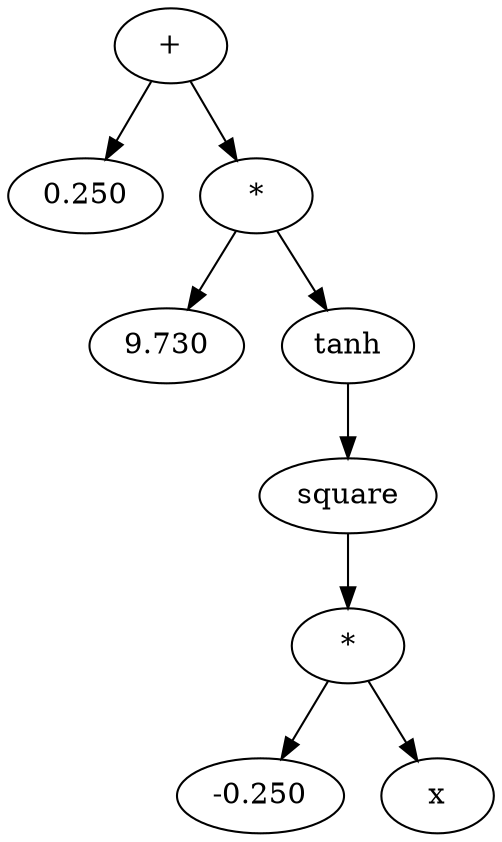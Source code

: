 digraph{

# Graph style
"ordering"="out"
"rankdir"="TD"

#########
# Nodes #
#########

"+(Float((0, 1, -2, 1), 53), *(Float((0, 2738751523394683, -48, 52), 53), tanh(square(*(Float((1, 1, -2, 1), 53), Symbol(x))))))_()" ["color"="black", "label"="+", "shape"="ellipse"];
"Float((0, 1, -2, 1), 53)_(0,)" ["color"="black", "label"="0.250", "shape"="ellipse"];
"*(Float((0, 2738751523394683, -48, 52), 53), tanh(square(*(Float((1, 1, -2, 1), 53), Symbol(x)))))_(1,)" ["color"="black", "label"="*", "shape"="ellipse"];
"Float((0, 2738751523394683, -48, 52), 53)_(1, 0)" ["color"="black", "label"="9.730", "shape"="ellipse"];
"tanh(square(*(Float((1, 1, -2, 1), 53), Symbol(x))))_(1, 1)" ["color"="black", "label"="tanh", "shape"="ellipse"];
"square(*(Float((1, 1, -2, 1), 53), Symbol(x)))_(1, 1, 0)" ["color"="black", "label"="square", "shape"="ellipse"];
"*(Float((1, 1, -2, 1), 53), Symbol(x))_(1, 1, 0, 0)" ["color"="black", "label"="*", "shape"="ellipse"];
"Float((1, 1, -2, 1), 53)_(1, 1, 0, 0, 0)" ["color"="black", "label"="-0.250", "shape"="ellipse"];
"Symbol(x)_(1, 1, 0, 0, 1)" ["color"="black", "label"="x", "shape"="ellipse"];

#########
# Edges #
#########

"+(Float((0, 1, -2, 1), 53), *(Float((0, 2738751523394683, -48, 52), 53), tanh(square(*(Float((1, 1, -2, 1), 53), Symbol(x))))))_()" -> "Float((0, 1, -2, 1), 53)_(0,)";
"+(Float((0, 1, -2, 1), 53), *(Float((0, 2738751523394683, -48, 52), 53), tanh(square(*(Float((1, 1, -2, 1), 53), Symbol(x))))))_()" -> "*(Float((0, 2738751523394683, -48, 52), 53), tanh(square(*(Float((1, 1, -2, 1), 53), Symbol(x)))))_(1,)";
"*(Float((0, 2738751523394683, -48, 52), 53), tanh(square(*(Float((1, 1, -2, 1), 53), Symbol(x)))))_(1,)" -> "Float((0, 2738751523394683, -48, 52), 53)_(1, 0)";
"*(Float((0, 2738751523394683, -48, 52), 53), tanh(square(*(Float((1, 1, -2, 1), 53), Symbol(x)))))_(1,)" -> "tanh(square(*(Float((1, 1, -2, 1), 53), Symbol(x))))_(1, 1)";
"tanh(square(*(Float((1, 1, -2, 1), 53), Symbol(x))))_(1, 1)" -> "square(*(Float((1, 1, -2, 1), 53), Symbol(x)))_(1, 1, 0)";
"square(*(Float((1, 1, -2, 1), 53), Symbol(x)))_(1, 1, 0)" -> "*(Float((1, 1, -2, 1), 53), Symbol(x))_(1, 1, 0, 0)";
"*(Float((1, 1, -2, 1), 53), Symbol(x))_(1, 1, 0, 0)" -> "Float((1, 1, -2, 1), 53)_(1, 1, 0, 0, 0)";
"*(Float((1, 1, -2, 1), 53), Symbol(x))_(1, 1, 0, 0)" -> "Symbol(x)_(1, 1, 0, 0, 1)";
}
